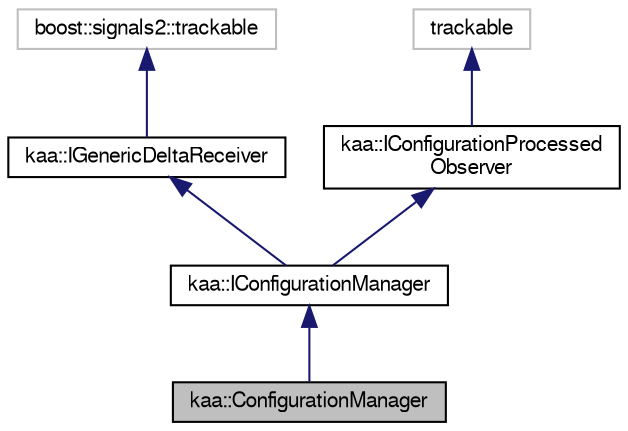 digraph "kaa::ConfigurationManager"
{
  bgcolor="transparent";
  edge [fontname="FreeSans",fontsize="10",labelfontname="FreeSans",labelfontsize="10"];
  node [fontname="FreeSans",fontsize="10",shape=record];
  Node1 [label="kaa::ConfigurationManager",height=0.2,width=0.4,color="black", fillcolor="grey75", style="filled" fontcolor="black"];
  Node2 -> Node1 [dir="back",color="midnightblue",fontsize="10",style="solid",fontname="FreeSans"];
  Node2 [label="kaa::IConfigurationManager",height=0.2,width=0.4,color="black",URL="$classkaa_1_1IConfigurationManager.html"];
  Node3 -> Node2 [dir="back",color="midnightblue",fontsize="10",style="solid",fontname="FreeSans"];
  Node3 [label="kaa::IGenericDeltaReceiver",height=0.2,width=0.4,color="black",URL="$classkaa_1_1IGenericDeltaReceiver.html"];
  Node4 -> Node3 [dir="back",color="midnightblue",fontsize="10",style="solid",fontname="FreeSans"];
  Node4 [label="boost::signals2::trackable",height=0.2,width=0.4,color="grey75"];
  Node5 -> Node2 [dir="back",color="midnightblue",fontsize="10",style="solid",fontname="FreeSans"];
  Node5 [label="kaa::IConfigurationProcessed\lObserver",height=0.2,width=0.4,color="black",URL="$classkaa_1_1IConfigurationProcessedObserver.html"];
  Node6 -> Node5 [dir="back",color="midnightblue",fontsize="10",style="solid",fontname="FreeSans"];
  Node6 [label="trackable",height=0.2,width=0.4,color="grey75"];
}
